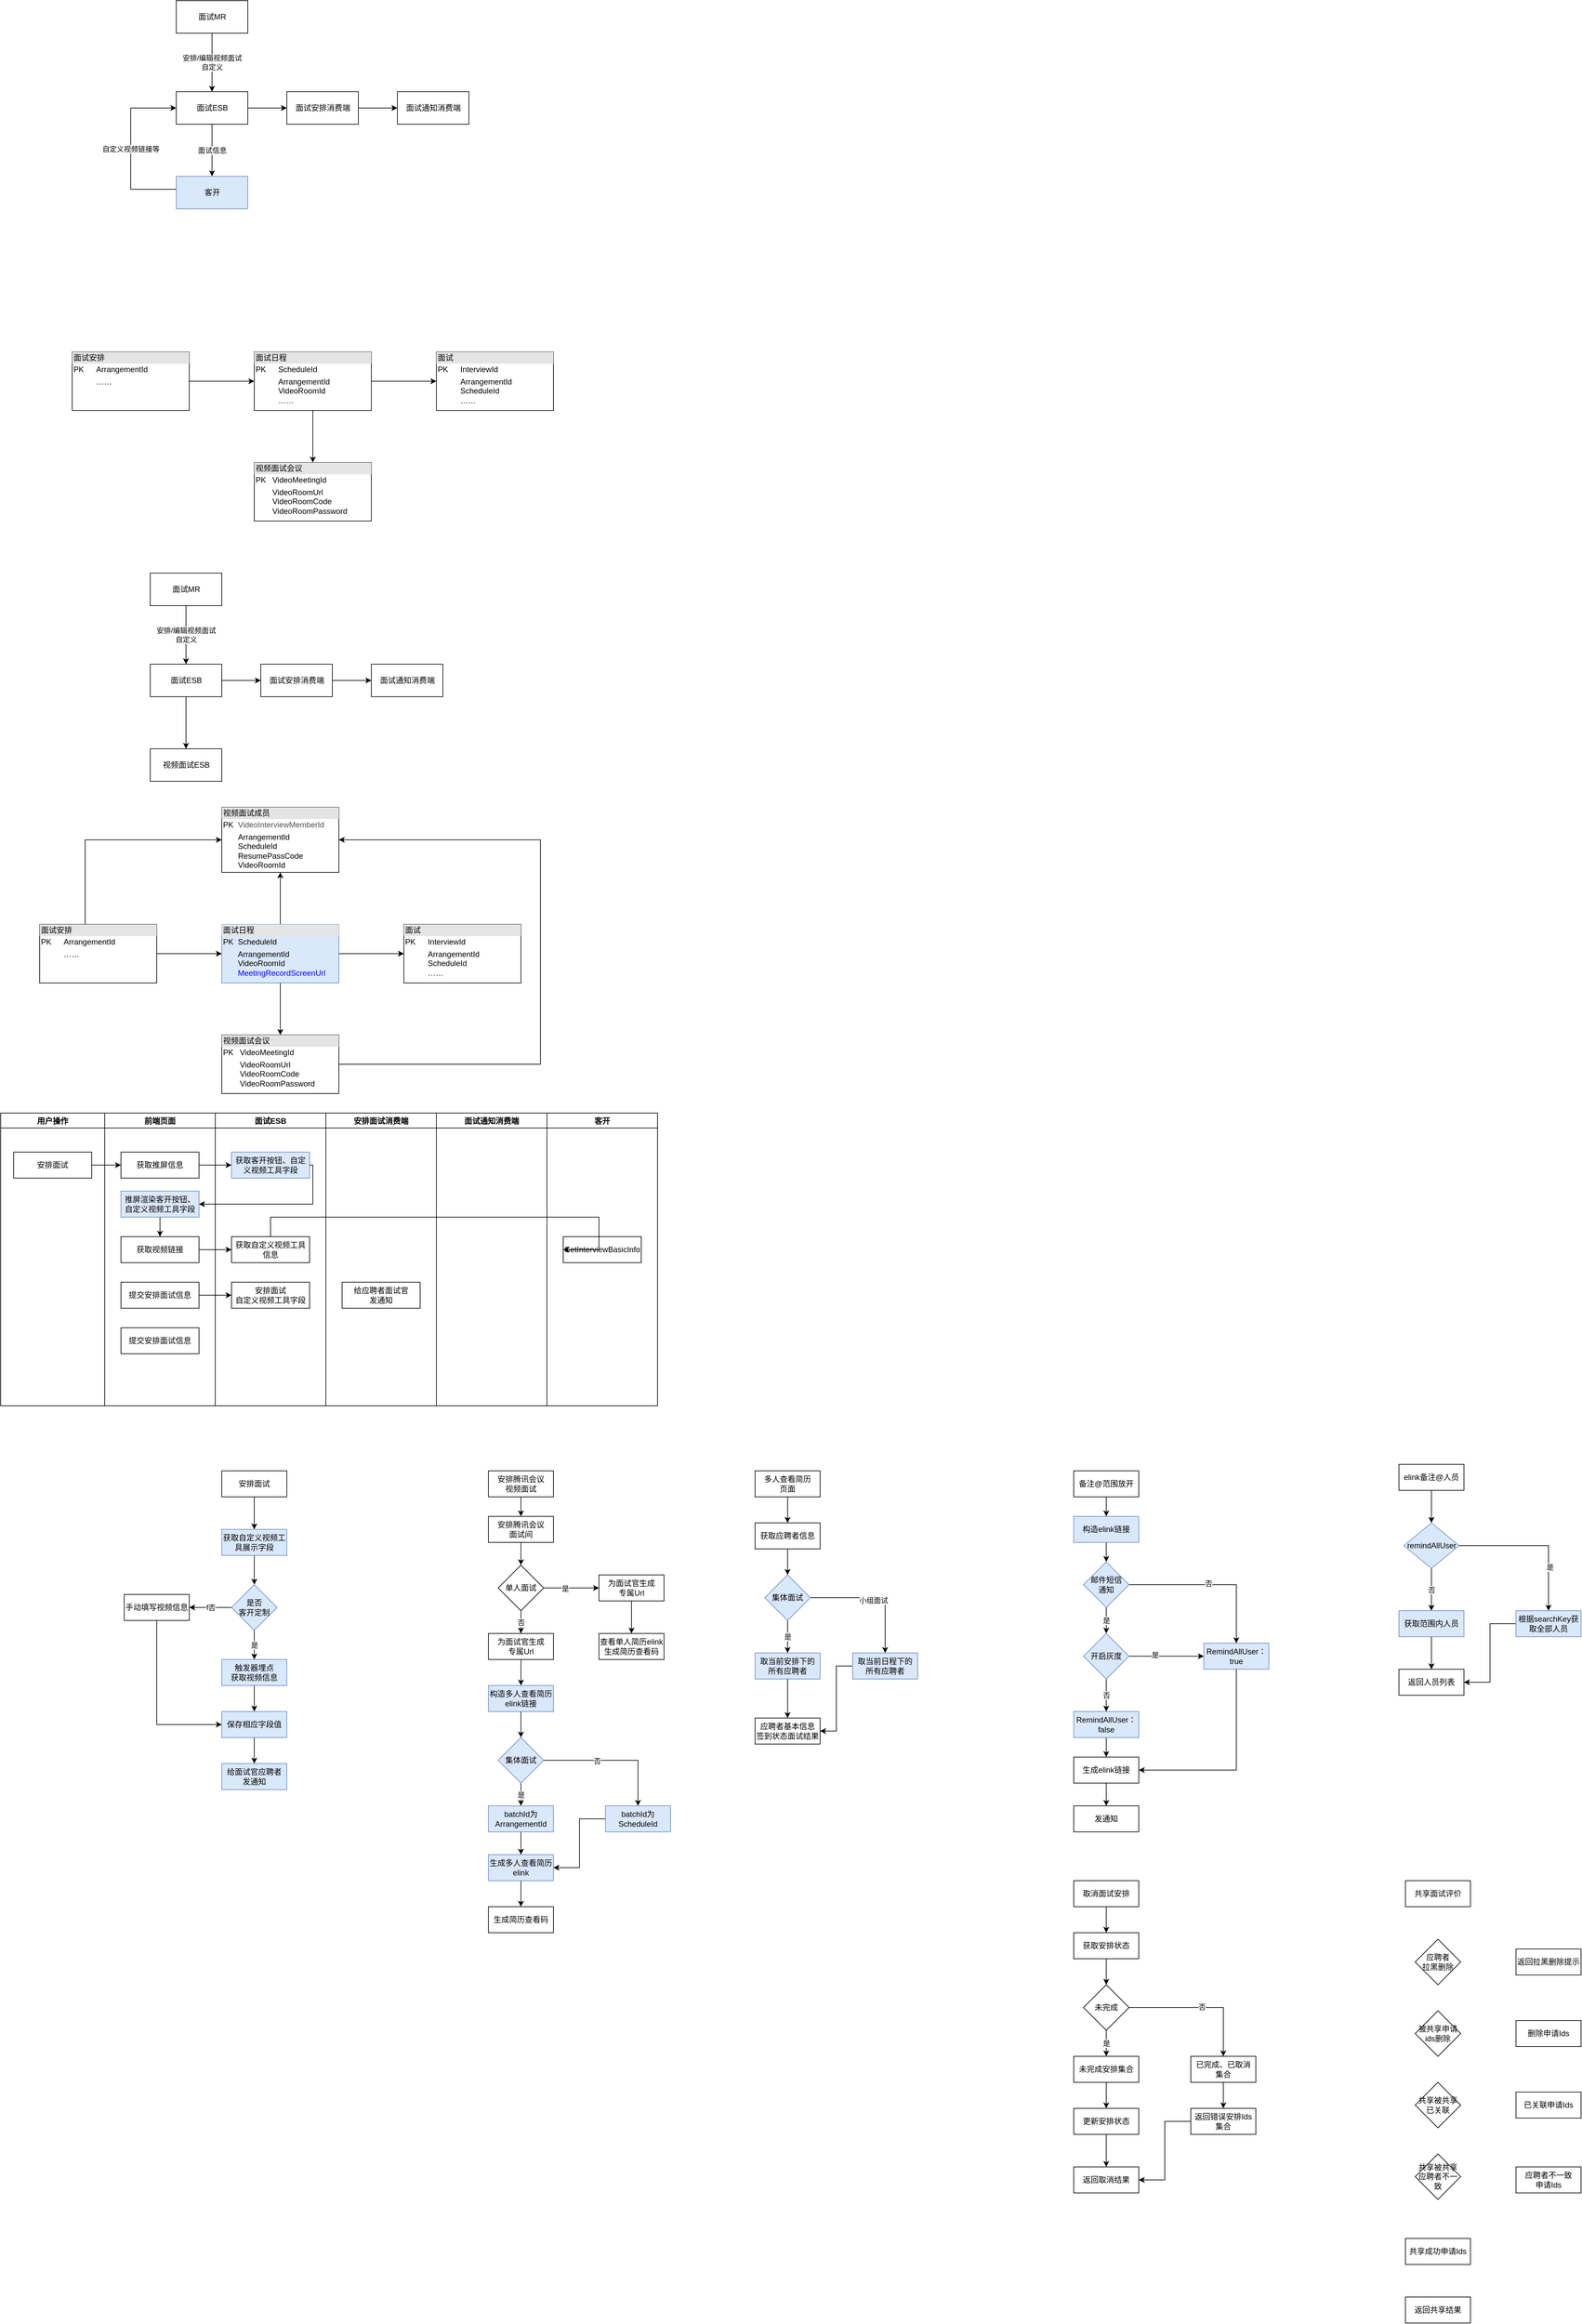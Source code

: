 <mxfile version="17.4.5" type="github">
  <diagram id="0LAJnjRN8uaiDKhzAC2x" name="Page-1">
    <mxGraphModel dx="997" dy="578" grid="1" gridSize="10" guides="1" tooltips="1" connect="1" arrows="1" fold="1" page="1" pageScale="1" pageWidth="300000" pageHeight="30000" math="0" shadow="0">
      <root>
        <mxCell id="0" />
        <mxCell id="1" parent="0" />
        <mxCell id="yOBWlnK-e6VTriVFLW_p-4" value="安排/编辑视频面试&lt;br&gt;自定义" style="edgeStyle=orthogonalEdgeStyle;rounded=0;orthogonalLoop=1;jettySize=auto;html=1;" parent="1" source="yOBWlnK-e6VTriVFLW_p-1" target="yOBWlnK-e6VTriVFLW_p-2" edge="1">
          <mxGeometry relative="1" as="geometry" />
        </mxCell>
        <mxCell id="yOBWlnK-e6VTriVFLW_p-1" value="面试MR" style="html=1;" parent="1" vertex="1">
          <mxGeometry x="340" y="130" width="110" height="50" as="geometry" />
        </mxCell>
        <mxCell id="yOBWlnK-e6VTriVFLW_p-9" value="" style="edgeStyle=orthogonalEdgeStyle;rounded=0;orthogonalLoop=1;jettySize=auto;html=1;" parent="1" source="yOBWlnK-e6VTriVFLW_p-2" target="yOBWlnK-e6VTriVFLW_p-6" edge="1">
          <mxGeometry relative="1" as="geometry" />
        </mxCell>
        <mxCell id="yOBWlnK-e6VTriVFLW_p-16" value="面试信息" style="edgeStyle=orthogonalEdgeStyle;rounded=0;orthogonalLoop=1;jettySize=auto;html=1;entryX=0.5;entryY=0;entryDx=0;entryDy=0;" parent="1" source="yOBWlnK-e6VTriVFLW_p-2" target="yOBWlnK-e6VTriVFLW_p-15" edge="1">
          <mxGeometry relative="1" as="geometry" />
        </mxCell>
        <mxCell id="yOBWlnK-e6VTriVFLW_p-2" value="面试ESB" style="html=1;" parent="1" vertex="1">
          <mxGeometry x="340" y="270" width="110" height="50" as="geometry" />
        </mxCell>
        <mxCell id="yOBWlnK-e6VTriVFLW_p-11" value="" style="edgeStyle=orthogonalEdgeStyle;rounded=0;orthogonalLoop=1;jettySize=auto;html=1;" parent="1" source="yOBWlnK-e6VTriVFLW_p-6" target="yOBWlnK-e6VTriVFLW_p-7" edge="1">
          <mxGeometry relative="1" as="geometry" />
        </mxCell>
        <mxCell id="yOBWlnK-e6VTriVFLW_p-6" value="面试安排消费端" style="html=1;" parent="1" vertex="1">
          <mxGeometry x="510" y="270" width="110" height="50" as="geometry" />
        </mxCell>
        <mxCell id="yOBWlnK-e6VTriVFLW_p-7" value="面试通知消费端" style="html=1;" parent="1" vertex="1">
          <mxGeometry x="680" y="270" width="110" height="50" as="geometry" />
        </mxCell>
        <mxCell id="yOBWlnK-e6VTriVFLW_p-17" value="自定义视频链接等" style="edgeStyle=orthogonalEdgeStyle;rounded=0;orthogonalLoop=1;jettySize=auto;html=1;entryX=0;entryY=0.5;entryDx=0;entryDy=0;" parent="1" source="yOBWlnK-e6VTriVFLW_p-15" target="yOBWlnK-e6VTriVFLW_p-2" edge="1">
          <mxGeometry relative="1" as="geometry">
            <Array as="points">
              <mxPoint x="270" y="420" />
              <mxPoint x="270" y="295" />
            </Array>
          </mxGeometry>
        </mxCell>
        <mxCell id="yOBWlnK-e6VTriVFLW_p-15" value="客开" style="html=1;fillColor=#dae8fc;strokeColor=#6c8ebf;" parent="1" vertex="1">
          <mxGeometry x="340" y="400" width="110" height="50" as="geometry" />
        </mxCell>
        <mxCell id="yOBWlnK-e6VTriVFLW_p-22" style="edgeStyle=orthogonalEdgeStyle;rounded=0;orthogonalLoop=1;jettySize=auto;html=1;entryX=0;entryY=0.5;entryDx=0;entryDy=0;" parent="1" source="yOBWlnK-e6VTriVFLW_p-18" target="yOBWlnK-e6VTriVFLW_p-19" edge="1">
          <mxGeometry relative="1" as="geometry" />
        </mxCell>
        <mxCell id="yOBWlnK-e6VTriVFLW_p-18" value="&lt;div style=&quot;box-sizing: border-box ; width: 100% ; background: #e4e4e4 ; padding: 2px&quot;&gt;面试安排&lt;/div&gt;&lt;table style=&quot;width: 100% ; font-size: 1em&quot; cellpadding=&quot;2&quot; cellspacing=&quot;0&quot;&gt;&lt;tbody&gt;&lt;tr&gt;&lt;td&gt;PK&lt;/td&gt;&lt;td&gt;ArrangementId&lt;/td&gt;&lt;/tr&gt;&lt;tr&gt;&lt;td&gt;&lt;br&gt;&lt;/td&gt;&lt;td&gt;……&lt;/td&gt;&lt;/tr&gt;&lt;/tbody&gt;&lt;/table&gt;" style="verticalAlign=top;align=left;overflow=fill;html=1;" parent="1" vertex="1">
          <mxGeometry x="180" y="670" width="180" height="90" as="geometry" />
        </mxCell>
        <mxCell id="yOBWlnK-e6VTriVFLW_p-23" style="edgeStyle=orthogonalEdgeStyle;rounded=0;orthogonalLoop=1;jettySize=auto;html=1;" parent="1" source="yOBWlnK-e6VTriVFLW_p-19" target="yOBWlnK-e6VTriVFLW_p-20" edge="1">
          <mxGeometry relative="1" as="geometry" />
        </mxCell>
        <mxCell id="yOBWlnK-e6VTriVFLW_p-24" style="edgeStyle=orthogonalEdgeStyle;rounded=0;orthogonalLoop=1;jettySize=auto;html=1;entryX=0.5;entryY=0;entryDx=0;entryDy=0;" parent="1" source="yOBWlnK-e6VTriVFLW_p-19" target="yOBWlnK-e6VTriVFLW_p-21" edge="1">
          <mxGeometry relative="1" as="geometry" />
        </mxCell>
        <mxCell id="yOBWlnK-e6VTriVFLW_p-19" value="&lt;div style=&quot;box-sizing: border-box ; width: 100% ; background: #e4e4e4 ; padding: 2px&quot;&gt;面试日程&lt;/div&gt;&lt;table style=&quot;width: 100% ; font-size: 1em&quot; cellpadding=&quot;2&quot; cellspacing=&quot;0&quot;&gt;&lt;tbody&gt;&lt;tr&gt;&lt;td&gt;PK&lt;/td&gt;&lt;td&gt;ScheduleId&lt;/td&gt;&lt;/tr&gt;&lt;tr&gt;&lt;td&gt;&lt;br&gt;&lt;/td&gt;&lt;td&gt;ArrangementId&lt;br&gt;VideoRoomId&lt;br&gt;……&lt;/td&gt;&lt;/tr&gt;&lt;/tbody&gt;&lt;/table&gt;" style="verticalAlign=top;align=left;overflow=fill;html=1;" parent="1" vertex="1">
          <mxGeometry x="460" y="670" width="180" height="90" as="geometry" />
        </mxCell>
        <mxCell id="yOBWlnK-e6VTriVFLW_p-20" value="&lt;div style=&quot;box-sizing: border-box ; width: 100% ; background: #e4e4e4 ; padding: 2px&quot;&gt;面试&lt;/div&gt;&lt;table style=&quot;width: 100% ; font-size: 1em&quot; cellpadding=&quot;2&quot; cellspacing=&quot;0&quot;&gt;&lt;tbody&gt;&lt;tr&gt;&lt;td&gt;PK&lt;/td&gt;&lt;td&gt;InterviewId&lt;/td&gt;&lt;/tr&gt;&lt;tr&gt;&lt;td&gt;&lt;br&gt;&lt;/td&gt;&lt;td&gt;ArrangementId&lt;br&gt;ScheduleId&lt;br&gt;……&lt;/td&gt;&lt;/tr&gt;&lt;/tbody&gt;&lt;/table&gt;" style="verticalAlign=top;align=left;overflow=fill;html=1;" parent="1" vertex="1">
          <mxGeometry x="740" y="670" width="180" height="90" as="geometry" />
        </mxCell>
        <mxCell id="yOBWlnK-e6VTriVFLW_p-21" value="&lt;div style=&quot;box-sizing: border-box ; width: 100% ; background: #e4e4e4 ; padding: 2px&quot;&gt;视频面试会议&lt;/div&gt;&lt;table style=&quot;width: 100% ; font-size: 1em&quot; cellpadding=&quot;2&quot; cellspacing=&quot;0&quot;&gt;&lt;tbody&gt;&lt;tr&gt;&lt;td&gt;PK&lt;/td&gt;&lt;td&gt;VideoMeetingId&lt;/td&gt;&lt;/tr&gt;&lt;tr&gt;&lt;td&gt;&lt;br&gt;&lt;/td&gt;&lt;td&gt;VideoRoomUrl&lt;br&gt;VideoRoomCode&lt;br&gt;VideoRoomPassword&lt;br&gt;……&lt;/td&gt;&lt;/tr&gt;&lt;/tbody&gt;&lt;/table&gt;" style="verticalAlign=top;align=left;overflow=fill;html=1;" parent="1" vertex="1">
          <mxGeometry x="460" y="840" width="180" height="90" as="geometry" />
        </mxCell>
        <mxCell id="yOBWlnK-e6VTriVFLW_p-25" value="安排/编辑视频面试&lt;br&gt;自定义" style="edgeStyle=orthogonalEdgeStyle;rounded=0;orthogonalLoop=1;jettySize=auto;html=1;" parent="1" source="yOBWlnK-e6VTriVFLW_p-26" target="yOBWlnK-e6VTriVFLW_p-29" edge="1">
          <mxGeometry relative="1" as="geometry" />
        </mxCell>
        <mxCell id="yOBWlnK-e6VTriVFLW_p-26" value="面试MR" style="html=1;" parent="1" vertex="1">
          <mxGeometry x="300" y="1010" width="110" height="50" as="geometry" />
        </mxCell>
        <mxCell id="yOBWlnK-e6VTriVFLW_p-27" value="" style="edgeStyle=orthogonalEdgeStyle;rounded=0;orthogonalLoop=1;jettySize=auto;html=1;" parent="1" source="yOBWlnK-e6VTriVFLW_p-29" target="yOBWlnK-e6VTriVFLW_p-31" edge="1">
          <mxGeometry relative="1" as="geometry" />
        </mxCell>
        <mxCell id="yOBWlnK-e6VTriVFLW_p-28" value="" style="edgeStyle=orthogonalEdgeStyle;rounded=0;orthogonalLoop=1;jettySize=auto;html=1;entryX=0.5;entryY=0;entryDx=0;entryDy=0;" parent="1" source="yOBWlnK-e6VTriVFLW_p-29" target="yOBWlnK-e6VTriVFLW_p-34" edge="1">
          <mxGeometry relative="1" as="geometry" />
        </mxCell>
        <mxCell id="yOBWlnK-e6VTriVFLW_p-29" value="面试ESB" style="html=1;" parent="1" vertex="1">
          <mxGeometry x="300" y="1150" width="110" height="50" as="geometry" />
        </mxCell>
        <mxCell id="yOBWlnK-e6VTriVFLW_p-30" value="" style="edgeStyle=orthogonalEdgeStyle;rounded=0;orthogonalLoop=1;jettySize=auto;html=1;" parent="1" source="yOBWlnK-e6VTriVFLW_p-31" target="yOBWlnK-e6VTriVFLW_p-32" edge="1">
          <mxGeometry relative="1" as="geometry" />
        </mxCell>
        <mxCell id="yOBWlnK-e6VTriVFLW_p-31" value="面试安排消费端" style="html=1;" parent="1" vertex="1">
          <mxGeometry x="470" y="1150" width="110" height="50" as="geometry" />
        </mxCell>
        <mxCell id="yOBWlnK-e6VTriVFLW_p-32" value="面试通知消费端" style="html=1;" parent="1" vertex="1">
          <mxGeometry x="640" y="1150" width="110" height="50" as="geometry" />
        </mxCell>
        <mxCell id="yOBWlnK-e6VTriVFLW_p-34" value="视频面试ESB" style="html=1;" parent="1" vertex="1">
          <mxGeometry x="300" y="1280" width="110" height="50" as="geometry" />
        </mxCell>
        <mxCell id="yOBWlnK-e6VTriVFLW_p-35" style="edgeStyle=orthogonalEdgeStyle;rounded=0;orthogonalLoop=1;jettySize=auto;html=1;entryX=0;entryY=0.5;entryDx=0;entryDy=0;" parent="1" source="yOBWlnK-e6VTriVFLW_p-36" target="yOBWlnK-e6VTriVFLW_p-39" edge="1">
          <mxGeometry relative="1" as="geometry" />
        </mxCell>
        <mxCell id="L0MEZrE-DLsut9pZWQ_O-76" style="edgeStyle=orthogonalEdgeStyle;rounded=0;orthogonalLoop=1;jettySize=auto;html=1;entryX=0;entryY=0.5;entryDx=0;entryDy=0;labelBackgroundColor=#FFFFFF;" edge="1" parent="1" source="yOBWlnK-e6VTriVFLW_p-36" target="L0MEZrE-DLsut9pZWQ_O-75">
          <mxGeometry relative="1" as="geometry">
            <Array as="points">
              <mxPoint x="200" y="1420" />
            </Array>
          </mxGeometry>
        </mxCell>
        <mxCell id="yOBWlnK-e6VTriVFLW_p-36" value="&lt;div style=&quot;box-sizing: border-box ; width: 100% ; background: #e4e4e4 ; padding: 2px&quot;&gt;面试安排&lt;/div&gt;&lt;table style=&quot;width: 100% ; font-size: 1em&quot; cellpadding=&quot;2&quot; cellspacing=&quot;0&quot;&gt;&lt;tbody&gt;&lt;tr&gt;&lt;td&gt;PK&lt;/td&gt;&lt;td&gt;ArrangementId&lt;/td&gt;&lt;/tr&gt;&lt;tr&gt;&lt;td&gt;&lt;br&gt;&lt;/td&gt;&lt;td&gt;……&lt;/td&gt;&lt;/tr&gt;&lt;/tbody&gt;&lt;/table&gt;" style="verticalAlign=top;align=left;overflow=fill;html=1;" parent="1" vertex="1">
          <mxGeometry x="130" y="1550" width="180" height="90" as="geometry" />
        </mxCell>
        <mxCell id="yOBWlnK-e6VTriVFLW_p-37" style="edgeStyle=orthogonalEdgeStyle;rounded=0;orthogonalLoop=1;jettySize=auto;html=1;" parent="1" source="yOBWlnK-e6VTriVFLW_p-39" target="yOBWlnK-e6VTriVFLW_p-40" edge="1">
          <mxGeometry relative="1" as="geometry" />
        </mxCell>
        <mxCell id="yOBWlnK-e6VTriVFLW_p-38" style="edgeStyle=orthogonalEdgeStyle;rounded=0;orthogonalLoop=1;jettySize=auto;html=1;entryX=0.5;entryY=0;entryDx=0;entryDy=0;" parent="1" source="yOBWlnK-e6VTriVFLW_p-39" target="yOBWlnK-e6VTriVFLW_p-41" edge="1">
          <mxGeometry relative="1" as="geometry" />
        </mxCell>
        <mxCell id="L0MEZrE-DLsut9pZWQ_O-77" style="edgeStyle=orthogonalEdgeStyle;rounded=0;orthogonalLoop=1;jettySize=auto;html=1;entryX=0.5;entryY=1;entryDx=0;entryDy=0;labelBackgroundColor=#FFFFFF;" edge="1" parent="1" source="yOBWlnK-e6VTriVFLW_p-39" target="L0MEZrE-DLsut9pZWQ_O-75">
          <mxGeometry relative="1" as="geometry" />
        </mxCell>
        <mxCell id="yOBWlnK-e6VTriVFLW_p-39" value="&lt;div style=&quot;box-sizing: border-box ; width: 100% ; background: #e4e4e4 ; padding: 2px&quot;&gt;面试日程&lt;/div&gt;&lt;table style=&quot;width: 100% ; font-size: 1em&quot; cellpadding=&quot;2&quot; cellspacing=&quot;0&quot;&gt;&lt;tbody&gt;&lt;tr&gt;&lt;td&gt;PK&lt;/td&gt;&lt;td&gt;ScheduleId&lt;/td&gt;&lt;/tr&gt;&lt;tr&gt;&lt;td&gt;&lt;br&gt;&lt;/td&gt;&lt;td&gt;ArrangementId&lt;br&gt;VideoRoomId&lt;br&gt;&lt;font color=&quot;#0000ff&quot;&gt;MeetingRecordScreenUrl&lt;/font&gt;&lt;br&gt;……&lt;/td&gt;&lt;/tr&gt;&lt;/tbody&gt;&lt;/table&gt;" style="verticalAlign=top;align=left;overflow=fill;html=1;fillColor=#dae8fc;strokeColor=#6c8ebf;" parent="1" vertex="1">
          <mxGeometry x="410" y="1550" width="180" height="90" as="geometry" />
        </mxCell>
        <mxCell id="yOBWlnK-e6VTriVFLW_p-40" value="&lt;div style=&quot;box-sizing: border-box ; width: 100% ; background: #e4e4e4 ; padding: 2px&quot;&gt;面试&lt;/div&gt;&lt;table style=&quot;width: 100% ; font-size: 1em&quot; cellpadding=&quot;2&quot; cellspacing=&quot;0&quot;&gt;&lt;tbody&gt;&lt;tr&gt;&lt;td&gt;PK&lt;/td&gt;&lt;td&gt;InterviewId&lt;/td&gt;&lt;/tr&gt;&lt;tr&gt;&lt;td&gt;&lt;br&gt;&lt;/td&gt;&lt;td&gt;ArrangementId&lt;br&gt;ScheduleId&lt;br&gt;……&lt;/td&gt;&lt;/tr&gt;&lt;/tbody&gt;&lt;/table&gt;" style="verticalAlign=top;align=left;overflow=fill;html=1;" parent="1" vertex="1">
          <mxGeometry x="690" y="1550" width="180" height="90" as="geometry" />
        </mxCell>
        <mxCell id="L0MEZrE-DLsut9pZWQ_O-78" style="edgeStyle=orthogonalEdgeStyle;rounded=0;orthogonalLoop=1;jettySize=auto;html=1;entryX=1;entryY=0.5;entryDx=0;entryDy=0;labelBackgroundColor=#FFFFFF;" edge="1" parent="1" source="yOBWlnK-e6VTriVFLW_p-41" target="L0MEZrE-DLsut9pZWQ_O-75">
          <mxGeometry relative="1" as="geometry">
            <Array as="points">
              <mxPoint x="900" y="1765" />
              <mxPoint x="900" y="1420" />
            </Array>
          </mxGeometry>
        </mxCell>
        <mxCell id="yOBWlnK-e6VTriVFLW_p-41" value="&lt;div style=&quot;box-sizing: border-box ; width: 100% ; background: #e4e4e4 ; padding: 2px&quot;&gt;视频面试会议&lt;/div&gt;&lt;table style=&quot;width: 100% ; font-size: 1em&quot; cellpadding=&quot;2&quot; cellspacing=&quot;0&quot;&gt;&lt;tbody&gt;&lt;tr&gt;&lt;td&gt;PK&lt;/td&gt;&lt;td&gt;VideoMeetingId&lt;/td&gt;&lt;/tr&gt;&lt;tr&gt;&lt;td&gt;&lt;br&gt;&lt;/td&gt;&lt;td&gt;VideoRoomUrl&lt;br&gt;VideoRoomCode&lt;br&gt;VideoRoomPassword&lt;br&gt;……&lt;/td&gt;&lt;/tr&gt;&lt;/tbody&gt;&lt;/table&gt;" style="verticalAlign=top;align=left;overflow=fill;html=1;" parent="1" vertex="1">
          <mxGeometry x="410" y="1720" width="180" height="90" as="geometry" />
        </mxCell>
        <mxCell id="yOBWlnK-e6VTriVFLW_p-42" value="用户操作" style="swimlane;fontColor=#000000;" parent="1" vertex="1">
          <mxGeometry x="70" y="1840" width="160" height="450" as="geometry" />
        </mxCell>
        <mxCell id="yOBWlnK-e6VTriVFLW_p-48" value="安排面试" style="rounded=0;whiteSpace=wrap;html=1;fontColor=#000000;" parent="yOBWlnK-e6VTriVFLW_p-42" vertex="1">
          <mxGeometry x="20" y="60" width="120" height="40" as="geometry" />
        </mxCell>
        <mxCell id="yOBWlnK-e6VTriVFLW_p-43" value="前端页面" style="swimlane;fontColor=#000000;" parent="1" vertex="1">
          <mxGeometry x="230" y="1840" width="170" height="450" as="geometry" />
        </mxCell>
        <mxCell id="yOBWlnK-e6VTriVFLW_p-51" value="获取推屏信息" style="rounded=0;whiteSpace=wrap;html=1;fontColor=#000000;" parent="yOBWlnK-e6VTriVFLW_p-43" vertex="1">
          <mxGeometry x="25" y="60" width="120" height="40" as="geometry" />
        </mxCell>
        <mxCell id="yOBWlnK-e6VTriVFLW_p-71" value="" style="edgeStyle=orthogonalEdgeStyle;rounded=0;orthogonalLoop=1;jettySize=auto;html=1;fontColor=#000000;" parent="yOBWlnK-e6VTriVFLW_p-43" source="yOBWlnK-e6VTriVFLW_p-57" target="yOBWlnK-e6VTriVFLW_p-70" edge="1">
          <mxGeometry relative="1" as="geometry" />
        </mxCell>
        <mxCell id="yOBWlnK-e6VTriVFLW_p-57" value="推屏渲染客开按钮、自定义视频工具字段" style="rounded=0;whiteSpace=wrap;html=1;fillColor=#dae8fc;strokeColor=#6c8ebf;" parent="yOBWlnK-e6VTriVFLW_p-43" vertex="1">
          <mxGeometry x="25" y="120" width="120" height="40" as="geometry" />
        </mxCell>
        <mxCell id="yOBWlnK-e6VTriVFLW_p-60" value="提交安排面试信息" style="rounded=0;whiteSpace=wrap;html=1;fontColor=#000000;" parent="yOBWlnK-e6VTriVFLW_p-43" vertex="1">
          <mxGeometry x="25" y="330" width="120" height="40" as="geometry" />
        </mxCell>
        <mxCell id="yOBWlnK-e6VTriVFLW_p-65" value="提交安排面试信息" style="rounded=0;whiteSpace=wrap;html=1;fontColor=#000000;" parent="yOBWlnK-e6VTriVFLW_p-43" vertex="1">
          <mxGeometry x="25" y="260" width="120" height="40" as="geometry" />
        </mxCell>
        <mxCell id="yOBWlnK-e6VTriVFLW_p-70" value="获取视频链接" style="rounded=0;whiteSpace=wrap;html=1;fontColor=#000000;" parent="yOBWlnK-e6VTriVFLW_p-43" vertex="1">
          <mxGeometry x="25" y="190" width="120" height="40" as="geometry" />
        </mxCell>
        <mxCell id="yOBWlnK-e6VTriVFLW_p-44" value="面试ESB" style="swimlane;fontColor=#000000;" parent="1" vertex="1">
          <mxGeometry x="400" y="1840" width="170" height="450" as="geometry" />
        </mxCell>
        <mxCell id="yOBWlnK-e6VTriVFLW_p-52" value="获取客开按钮、自定义视频工具字段" style="rounded=0;whiteSpace=wrap;html=1;fillColor=#dae8fc;strokeColor=#6c8ebf;" parent="yOBWlnK-e6VTriVFLW_p-44" vertex="1">
          <mxGeometry x="25" y="60" width="120" height="40" as="geometry" />
        </mxCell>
        <mxCell id="yOBWlnK-e6VTriVFLW_p-67" value="安排面试&lt;br&gt;自定义视频工具字段" style="rounded=0;whiteSpace=wrap;html=1;fontColor=#000000;" parent="yOBWlnK-e6VTriVFLW_p-44" vertex="1">
          <mxGeometry x="25" y="260" width="120" height="40" as="geometry" />
        </mxCell>
        <mxCell id="yOBWlnK-e6VTriVFLW_p-72" value="获取自定义视频工具信息" style="rounded=0;whiteSpace=wrap;html=1;fontColor=#000000;" parent="yOBWlnK-e6VTriVFLW_p-44" vertex="1">
          <mxGeometry x="25" y="190" width="120" height="40" as="geometry" />
        </mxCell>
        <mxCell id="yOBWlnK-e6VTriVFLW_p-45" value="安排面试消费端" style="swimlane;fontColor=#000000;" parent="1" vertex="1">
          <mxGeometry x="570" y="1840" width="170" height="450" as="geometry" />
        </mxCell>
        <mxCell id="yOBWlnK-e6VTriVFLW_p-69" value="给应聘者面试官&lt;br&gt;发通知" style="rounded=0;whiteSpace=wrap;html=1;fontColor=#000000;" parent="yOBWlnK-e6VTriVFLW_p-45" vertex="1">
          <mxGeometry x="25" y="260" width="120" height="40" as="geometry" />
        </mxCell>
        <mxCell id="yOBWlnK-e6VTriVFLW_p-46" value="面试通知消费端" style="swimlane;fontColor=#000000;" parent="1" vertex="1">
          <mxGeometry x="740" y="1840" width="170" height="450" as="geometry" />
        </mxCell>
        <mxCell id="yOBWlnK-e6VTriVFLW_p-47" value="客开" style="swimlane;fontColor=#000000;" parent="1" vertex="1">
          <mxGeometry x="910" y="1840" width="170" height="450" as="geometry" />
        </mxCell>
        <mxCell id="yOBWlnK-e6VTriVFLW_p-53" value="GetInterviewBasicInfo" style="rounded=0;whiteSpace=wrap;html=1;fontColor=#000000;" parent="yOBWlnK-e6VTriVFLW_p-47" vertex="1">
          <mxGeometry x="25" y="190" width="120" height="40" as="geometry" />
        </mxCell>
        <mxCell id="yOBWlnK-e6VTriVFLW_p-54" style="edgeStyle=orthogonalEdgeStyle;rounded=0;orthogonalLoop=1;jettySize=auto;html=1;entryX=0;entryY=0.5;entryDx=0;entryDy=0;fontColor=#000000;" parent="1" source="yOBWlnK-e6VTriVFLW_p-48" target="yOBWlnK-e6VTriVFLW_p-51" edge="1">
          <mxGeometry relative="1" as="geometry" />
        </mxCell>
        <mxCell id="yOBWlnK-e6VTriVFLW_p-55" style="edgeStyle=orthogonalEdgeStyle;rounded=0;orthogonalLoop=1;jettySize=auto;html=1;fontColor=#000000;" parent="1" source="yOBWlnK-e6VTriVFLW_p-51" target="yOBWlnK-e6VTriVFLW_p-52" edge="1">
          <mxGeometry relative="1" as="geometry" />
        </mxCell>
        <mxCell id="yOBWlnK-e6VTriVFLW_p-58" style="edgeStyle=orthogonalEdgeStyle;rounded=0;orthogonalLoop=1;jettySize=auto;html=1;entryX=1;entryY=0.5;entryDx=0;entryDy=0;fontColor=#000000;" parent="1" source="yOBWlnK-e6VTriVFLW_p-52" target="yOBWlnK-e6VTriVFLW_p-57" edge="1">
          <mxGeometry relative="1" as="geometry">
            <Array as="points">
              <mxPoint x="550" y="1920" />
              <mxPoint x="550" y="1980" />
            </Array>
          </mxGeometry>
        </mxCell>
        <mxCell id="yOBWlnK-e6VTriVFLW_p-68" value="" style="edgeStyle=orthogonalEdgeStyle;rounded=0;orthogonalLoop=1;jettySize=auto;html=1;fontColor=#000000;" parent="1" source="yOBWlnK-e6VTriVFLW_p-65" target="yOBWlnK-e6VTriVFLW_p-67" edge="1">
          <mxGeometry relative="1" as="geometry" />
        </mxCell>
        <mxCell id="yOBWlnK-e6VTriVFLW_p-73" value="" style="edgeStyle=orthogonalEdgeStyle;rounded=0;orthogonalLoop=1;jettySize=auto;html=1;fontColor=#000000;" parent="1" source="yOBWlnK-e6VTriVFLW_p-70" target="yOBWlnK-e6VTriVFLW_p-72" edge="1">
          <mxGeometry relative="1" as="geometry" />
        </mxCell>
        <mxCell id="yOBWlnK-e6VTriVFLW_p-74" style="edgeStyle=orthogonalEdgeStyle;rounded=0;orthogonalLoop=1;jettySize=auto;html=1;entryX=0;entryY=0.5;entryDx=0;entryDy=0;fontColor=#000000;" parent="1" source="yOBWlnK-e6VTriVFLW_p-72" target="yOBWlnK-e6VTriVFLW_p-53" edge="1">
          <mxGeometry relative="1" as="geometry">
            <Array as="points">
              <mxPoint x="485" y="2000" />
              <mxPoint x="990" y="2000" />
              <mxPoint x="990" y="2050" />
            </Array>
          </mxGeometry>
        </mxCell>
        <mxCell id="yOBWlnK-e6VTriVFLW_p-87" value="" style="edgeStyle=orthogonalEdgeStyle;rounded=0;orthogonalLoop=1;jettySize=auto;html=1;fontColor=#000000;" parent="1" source="yOBWlnK-e6VTriVFLW_p-76" target="yOBWlnK-e6VTriVFLW_p-82" edge="1">
          <mxGeometry relative="1" as="geometry" />
        </mxCell>
        <mxCell id="yOBWlnK-e6VTriVFLW_p-76" value="安排面试" style="rounded=0;whiteSpace=wrap;html=1;fontColor=#000000;" parent="1" vertex="1">
          <mxGeometry x="410" y="2390" width="100" height="40" as="geometry" />
        </mxCell>
        <mxCell id="yOBWlnK-e6VTriVFLW_p-92" value="" style="edgeStyle=orthogonalEdgeStyle;rounded=0;orthogonalLoop=1;jettySize=auto;html=1;fontColor=#000000;" parent="1" source="yOBWlnK-e6VTriVFLW_p-77" target="yOBWlnK-e6VTriVFLW_p-83" edge="1">
          <mxGeometry relative="1" as="geometry" />
        </mxCell>
        <mxCell id="yOBWlnK-e6VTriVFLW_p-77" value="触发器埋点&lt;br&gt;获取视频信息" style="rounded=0;whiteSpace=wrap;html=1;fillColor=#dae8fc;strokeColor=#6c8ebf;" parent="1" vertex="1">
          <mxGeometry x="410" y="2680" width="100" height="40" as="geometry" />
        </mxCell>
        <mxCell id="yOBWlnK-e6VTriVFLW_p-89" value="f否" style="edgeStyle=orthogonalEdgeStyle;rounded=0;orthogonalLoop=1;jettySize=auto;html=1;fontColor=#000000;" parent="1" source="yOBWlnK-e6VTriVFLW_p-78" target="yOBWlnK-e6VTriVFLW_p-79" edge="1">
          <mxGeometry relative="1" as="geometry" />
        </mxCell>
        <mxCell id="yOBWlnK-e6VTriVFLW_p-91" value="是" style="edgeStyle=orthogonalEdgeStyle;rounded=0;orthogonalLoop=1;jettySize=auto;html=1;fontColor=#000000;" parent="1" source="yOBWlnK-e6VTriVFLW_p-78" target="yOBWlnK-e6VTriVFLW_p-77" edge="1">
          <mxGeometry relative="1" as="geometry" />
        </mxCell>
        <mxCell id="yOBWlnK-e6VTriVFLW_p-78" value="是否&lt;br&gt;客开定制" style="rhombus;whiteSpace=wrap;html=1;fillColor=#dae8fc;strokeColor=#6c8ebf;" parent="1" vertex="1">
          <mxGeometry x="425" y="2565" width="70" height="70" as="geometry" />
        </mxCell>
        <mxCell id="yOBWlnK-e6VTriVFLW_p-90" style="edgeStyle=orthogonalEdgeStyle;rounded=0;orthogonalLoop=1;jettySize=auto;html=1;entryX=0;entryY=0.5;entryDx=0;entryDy=0;fontColor=#000000;" parent="1" source="yOBWlnK-e6VTriVFLW_p-79" target="yOBWlnK-e6VTriVFLW_p-83" edge="1">
          <mxGeometry relative="1" as="geometry">
            <Array as="points">
              <mxPoint x="310" y="2780" />
            </Array>
          </mxGeometry>
        </mxCell>
        <mxCell id="yOBWlnK-e6VTriVFLW_p-79" value="手动填写视频信息" style="rounded=0;whiteSpace=wrap;html=1;fontColor=#000000;" parent="1" vertex="1">
          <mxGeometry x="260" y="2580" width="100" height="40" as="geometry" />
        </mxCell>
        <mxCell id="yOBWlnK-e6VTriVFLW_p-88" value="" style="edgeStyle=orthogonalEdgeStyle;rounded=0;orthogonalLoop=1;jettySize=auto;html=1;fontColor=#000000;" parent="1" source="yOBWlnK-e6VTriVFLW_p-82" target="yOBWlnK-e6VTriVFLW_p-78" edge="1">
          <mxGeometry relative="1" as="geometry" />
        </mxCell>
        <mxCell id="yOBWlnK-e6VTriVFLW_p-82" value="获取自定义视频工具展示字段" style="rounded=0;whiteSpace=wrap;html=1;fillColor=#dae8fc;strokeColor=#6c8ebf;" parent="1" vertex="1">
          <mxGeometry x="410" y="2480" width="100" height="40" as="geometry" />
        </mxCell>
        <mxCell id="yOBWlnK-e6VTriVFLW_p-93" value="" style="edgeStyle=orthogonalEdgeStyle;rounded=0;orthogonalLoop=1;jettySize=auto;html=1;fontColor=#000000;" parent="1" source="yOBWlnK-e6VTriVFLW_p-83" target="yOBWlnK-e6VTriVFLW_p-84" edge="1">
          <mxGeometry relative="1" as="geometry" />
        </mxCell>
        <mxCell id="yOBWlnK-e6VTriVFLW_p-83" value="保存相应字段值" style="rounded=0;whiteSpace=wrap;html=1;fillColor=#dae8fc;strokeColor=#6c8ebf;" parent="1" vertex="1">
          <mxGeometry x="410" y="2760" width="100" height="40" as="geometry" />
        </mxCell>
        <mxCell id="yOBWlnK-e6VTriVFLW_p-84" value="给面试官应聘者&lt;br&gt;发通知" style="rounded=0;whiteSpace=wrap;html=1;fillColor=#dae8fc;strokeColor=#6c8ebf;" parent="1" vertex="1">
          <mxGeometry x="410" y="2840" width="100" height="40" as="geometry" />
        </mxCell>
        <mxCell id="L0MEZrE-DLsut9pZWQ_O-9" value="" style="edgeStyle=orthogonalEdgeStyle;rounded=0;orthogonalLoop=1;jettySize=auto;html=1;" edge="1" parent="1" source="L0MEZrE-DLsut9pZWQ_O-1" target="L0MEZrE-DLsut9pZWQ_O-2">
          <mxGeometry relative="1" as="geometry" />
        </mxCell>
        <mxCell id="L0MEZrE-DLsut9pZWQ_O-1" value="安排腾讯会议&lt;br&gt;视频面试" style="rounded=0;whiteSpace=wrap;html=1;fontColor=#000000;" vertex="1" parent="1">
          <mxGeometry x="820" y="2390" width="100" height="40" as="geometry" />
        </mxCell>
        <mxCell id="L0MEZrE-DLsut9pZWQ_O-10" value="" style="edgeStyle=orthogonalEdgeStyle;rounded=0;orthogonalLoop=1;jettySize=auto;html=1;" edge="1" parent="1" source="L0MEZrE-DLsut9pZWQ_O-2" target="L0MEZrE-DLsut9pZWQ_O-3">
          <mxGeometry relative="1" as="geometry" />
        </mxCell>
        <mxCell id="L0MEZrE-DLsut9pZWQ_O-2" value="安排腾讯会议&lt;br&gt;面试间" style="rounded=0;whiteSpace=wrap;html=1;fontColor=#000000;" vertex="1" parent="1">
          <mxGeometry x="820" y="2460" width="100" height="40" as="geometry" />
        </mxCell>
        <mxCell id="L0MEZrE-DLsut9pZWQ_O-11" value="" style="edgeStyle=orthogonalEdgeStyle;rounded=0;orthogonalLoop=1;jettySize=auto;html=1;" edge="1" parent="1" source="L0MEZrE-DLsut9pZWQ_O-3" target="L0MEZrE-DLsut9pZWQ_O-4">
          <mxGeometry relative="1" as="geometry" />
        </mxCell>
        <mxCell id="L0MEZrE-DLsut9pZWQ_O-12" value="是" style="edgeLabel;html=1;align=center;verticalAlign=middle;resizable=0;points=[];" vertex="1" connectable="0" parent="L0MEZrE-DLsut9pZWQ_O-11">
          <mxGeometry x="-0.228" y="-1" relative="1" as="geometry">
            <mxPoint as="offset" />
          </mxGeometry>
        </mxCell>
        <mxCell id="L0MEZrE-DLsut9pZWQ_O-13" value="否" style="edgeStyle=orthogonalEdgeStyle;rounded=0;orthogonalLoop=1;jettySize=auto;html=1;" edge="1" parent="1" source="L0MEZrE-DLsut9pZWQ_O-3" target="L0MEZrE-DLsut9pZWQ_O-6">
          <mxGeometry relative="1" as="geometry" />
        </mxCell>
        <mxCell id="L0MEZrE-DLsut9pZWQ_O-3" value="单人面试" style="rhombus;whiteSpace=wrap;html=1;" vertex="1" parent="1">
          <mxGeometry x="835" y="2535" width="70" height="70" as="geometry" />
        </mxCell>
        <mxCell id="L0MEZrE-DLsut9pZWQ_O-14" value="" style="edgeStyle=orthogonalEdgeStyle;rounded=0;orthogonalLoop=1;jettySize=auto;html=1;" edge="1" parent="1" source="L0MEZrE-DLsut9pZWQ_O-4" target="L0MEZrE-DLsut9pZWQ_O-5">
          <mxGeometry relative="1" as="geometry" />
        </mxCell>
        <mxCell id="L0MEZrE-DLsut9pZWQ_O-4" value="为面试官生成&lt;br&gt;专属Url" style="rounded=0;whiteSpace=wrap;html=1;fontColor=#000000;" vertex="1" parent="1">
          <mxGeometry x="990" y="2550" width="100" height="40" as="geometry" />
        </mxCell>
        <mxCell id="L0MEZrE-DLsut9pZWQ_O-5" value="查看单人简历elink&lt;br&gt;生成简历查看码" style="rounded=0;whiteSpace=wrap;html=1;fontColor=#000000;" vertex="1" parent="1">
          <mxGeometry x="990" y="2640" width="100" height="40" as="geometry" />
        </mxCell>
        <mxCell id="L0MEZrE-DLsut9pZWQ_O-15" value="" style="edgeStyle=orthogonalEdgeStyle;rounded=0;orthogonalLoop=1;jettySize=auto;html=1;" edge="1" parent="1" source="L0MEZrE-DLsut9pZWQ_O-6" target="L0MEZrE-DLsut9pZWQ_O-7">
          <mxGeometry relative="1" as="geometry" />
        </mxCell>
        <mxCell id="L0MEZrE-DLsut9pZWQ_O-6" value="为面试官生成&lt;br&gt;专属Url" style="rounded=0;whiteSpace=wrap;html=1;fontColor=#000000;" vertex="1" parent="1">
          <mxGeometry x="820" y="2640" width="100" height="40" as="geometry" />
        </mxCell>
        <mxCell id="L0MEZrE-DLsut9pZWQ_O-42" value="" style="edgeStyle=orthogonalEdgeStyle;rounded=0;orthogonalLoop=1;jettySize=auto;html=1;labelBackgroundColor=#99FFFF;" edge="1" parent="1" source="L0MEZrE-DLsut9pZWQ_O-7" target="L0MEZrE-DLsut9pZWQ_O-30">
          <mxGeometry relative="1" as="geometry" />
        </mxCell>
        <mxCell id="L0MEZrE-DLsut9pZWQ_O-7" value="构造多人查看简历elink链接" style="rounded=0;whiteSpace=wrap;html=1;fillColor=#dae8fc;strokeColor=#6c8ebf;" vertex="1" parent="1">
          <mxGeometry x="820" y="2720" width="100" height="40" as="geometry" />
        </mxCell>
        <mxCell id="L0MEZrE-DLsut9pZWQ_O-44" value="" style="edgeStyle=orthogonalEdgeStyle;rounded=0;orthogonalLoop=1;jettySize=auto;html=1;labelBackgroundColor=#99FFFF;" edge="1" parent="1" source="L0MEZrE-DLsut9pZWQ_O-18" target="L0MEZrE-DLsut9pZWQ_O-43">
          <mxGeometry relative="1" as="geometry" />
        </mxCell>
        <mxCell id="L0MEZrE-DLsut9pZWQ_O-18" value="多人查看简历&lt;br&gt;页面" style="rounded=0;whiteSpace=wrap;html=1;fontColor=#000000;" vertex="1" parent="1">
          <mxGeometry x="1230" y="2390" width="100" height="40" as="geometry" />
        </mxCell>
        <mxCell id="L0MEZrE-DLsut9pZWQ_O-48" value="是" style="edgeStyle=orthogonalEdgeStyle;rounded=0;orthogonalLoop=1;jettySize=auto;html=1;labelBackgroundColor=#FFFFFF;" edge="1" parent="1" source="L0MEZrE-DLsut9pZWQ_O-20" target="L0MEZrE-DLsut9pZWQ_O-46">
          <mxGeometry relative="1" as="geometry" />
        </mxCell>
        <mxCell id="L0MEZrE-DLsut9pZWQ_O-49" style="edgeStyle=orthogonalEdgeStyle;rounded=0;orthogonalLoop=1;jettySize=auto;html=1;labelBackgroundColor=#FFFFFF;" edge="1" parent="1" source="L0MEZrE-DLsut9pZWQ_O-20" target="L0MEZrE-DLsut9pZWQ_O-23">
          <mxGeometry relative="1" as="geometry" />
        </mxCell>
        <mxCell id="L0MEZrE-DLsut9pZWQ_O-50" value="小组面试" style="edgeLabel;html=1;align=center;verticalAlign=middle;resizable=0;points=[];" vertex="1" connectable="0" parent="L0MEZrE-DLsut9pZWQ_O-49">
          <mxGeometry x="-0.03" y="-4" relative="1" as="geometry">
            <mxPoint as="offset" />
          </mxGeometry>
        </mxCell>
        <mxCell id="L0MEZrE-DLsut9pZWQ_O-20" value="集体面试" style="rhombus;whiteSpace=wrap;html=1;fillColor=#dae8fc;strokeColor=#6c8ebf;" vertex="1" parent="1">
          <mxGeometry x="1245" y="2550" width="70" height="70" as="geometry" />
        </mxCell>
        <mxCell id="L0MEZrE-DLsut9pZWQ_O-53" style="edgeStyle=orthogonalEdgeStyle;rounded=0;orthogonalLoop=1;jettySize=auto;html=1;entryX=1;entryY=0.5;entryDx=0;entryDy=0;labelBackgroundColor=#FFFFFF;" edge="1" parent="1" source="L0MEZrE-DLsut9pZWQ_O-23" target="L0MEZrE-DLsut9pZWQ_O-51">
          <mxGeometry relative="1" as="geometry" />
        </mxCell>
        <mxCell id="L0MEZrE-DLsut9pZWQ_O-23" value="取当前日程下的&lt;br&gt;所有应聘者" style="rounded=0;whiteSpace=wrap;html=1;fillColor=#dae8fc;strokeColor=#6c8ebf;" vertex="1" parent="1">
          <mxGeometry x="1380" y="2670" width="100" height="40" as="geometry" />
        </mxCell>
        <mxCell id="L0MEZrE-DLsut9pZWQ_O-39" value="" style="edgeStyle=orthogonalEdgeStyle;rounded=0;orthogonalLoop=1;jettySize=auto;html=1;" edge="1" parent="1" source="L0MEZrE-DLsut9pZWQ_O-29" target="L0MEZrE-DLsut9pZWQ_O-37">
          <mxGeometry relative="1" as="geometry" />
        </mxCell>
        <mxCell id="L0MEZrE-DLsut9pZWQ_O-29" value="batchId为ArrangementId" style="rounded=0;whiteSpace=wrap;html=1;fillColor=#dae8fc;strokeColor=#6c8ebf;" vertex="1" parent="1">
          <mxGeometry x="820" y="2905" width="100" height="40" as="geometry" />
        </mxCell>
        <mxCell id="L0MEZrE-DLsut9pZWQ_O-34" value="是" style="edgeStyle=orthogonalEdgeStyle;rounded=0;orthogonalLoop=1;jettySize=auto;html=1;" edge="1" parent="1" source="L0MEZrE-DLsut9pZWQ_O-30" target="L0MEZrE-DLsut9pZWQ_O-29">
          <mxGeometry relative="1" as="geometry" />
        </mxCell>
        <mxCell id="L0MEZrE-DLsut9pZWQ_O-35" style="edgeStyle=orthogonalEdgeStyle;rounded=0;orthogonalLoop=1;jettySize=auto;html=1;" edge="1" parent="1" source="L0MEZrE-DLsut9pZWQ_O-30" target="L0MEZrE-DLsut9pZWQ_O-31">
          <mxGeometry relative="1" as="geometry" />
        </mxCell>
        <mxCell id="L0MEZrE-DLsut9pZWQ_O-36" value="否" style="edgeLabel;html=1;align=center;verticalAlign=middle;resizable=0;points=[];" vertex="1" connectable="0" parent="L0MEZrE-DLsut9pZWQ_O-35">
          <mxGeometry x="-0.236" y="-1" relative="1" as="geometry">
            <mxPoint as="offset" />
          </mxGeometry>
        </mxCell>
        <mxCell id="L0MEZrE-DLsut9pZWQ_O-30" value="集体面试" style="rhombus;whiteSpace=wrap;html=1;fillColor=#dae8fc;strokeColor=#6c8ebf;" vertex="1" parent="1">
          <mxGeometry x="835" y="2800" width="70" height="70" as="geometry" />
        </mxCell>
        <mxCell id="L0MEZrE-DLsut9pZWQ_O-40" style="edgeStyle=orthogonalEdgeStyle;rounded=0;orthogonalLoop=1;jettySize=auto;html=1;entryX=1;entryY=0.5;entryDx=0;entryDy=0;" edge="1" parent="1" source="L0MEZrE-DLsut9pZWQ_O-31" target="L0MEZrE-DLsut9pZWQ_O-37">
          <mxGeometry relative="1" as="geometry" />
        </mxCell>
        <mxCell id="L0MEZrE-DLsut9pZWQ_O-31" value="batchId为ScheduleId" style="rounded=0;whiteSpace=wrap;html=1;fillColor=#dae8fc;strokeColor=#6c8ebf;" vertex="1" parent="1">
          <mxGeometry x="1000" y="2905" width="100" height="40" as="geometry" />
        </mxCell>
        <mxCell id="L0MEZrE-DLsut9pZWQ_O-41" value="" style="edgeStyle=orthogonalEdgeStyle;rounded=0;orthogonalLoop=1;jettySize=auto;html=1;" edge="1" parent="1" source="L0MEZrE-DLsut9pZWQ_O-37" target="L0MEZrE-DLsut9pZWQ_O-38">
          <mxGeometry relative="1" as="geometry" />
        </mxCell>
        <mxCell id="L0MEZrE-DLsut9pZWQ_O-37" value="生成多人查看简历elink" style="rounded=0;whiteSpace=wrap;html=1;fillColor=#dae8fc;strokeColor=#6c8ebf;" vertex="1" parent="1">
          <mxGeometry x="820" y="2980" width="100" height="40" as="geometry" />
        </mxCell>
        <mxCell id="L0MEZrE-DLsut9pZWQ_O-38" value="生成简历查看码" style="rounded=0;whiteSpace=wrap;html=1;fontColor=#000000;" vertex="1" parent="1">
          <mxGeometry x="820" y="3060" width="100" height="40" as="geometry" />
        </mxCell>
        <mxCell id="L0MEZrE-DLsut9pZWQ_O-45" value="" style="edgeStyle=orthogonalEdgeStyle;rounded=0;orthogonalLoop=1;jettySize=auto;html=1;labelBackgroundColor=#99FFFF;" edge="1" parent="1" source="L0MEZrE-DLsut9pZWQ_O-43" target="L0MEZrE-DLsut9pZWQ_O-20">
          <mxGeometry relative="1" as="geometry" />
        </mxCell>
        <mxCell id="L0MEZrE-DLsut9pZWQ_O-43" value="获取应聘者信息" style="rounded=0;whiteSpace=wrap;html=1;fontColor=#000000;" vertex="1" parent="1">
          <mxGeometry x="1230" y="2470" width="100" height="40" as="geometry" />
        </mxCell>
        <mxCell id="L0MEZrE-DLsut9pZWQ_O-52" value="" style="edgeStyle=orthogonalEdgeStyle;rounded=0;orthogonalLoop=1;jettySize=auto;html=1;labelBackgroundColor=#FFFFFF;" edge="1" parent="1" source="L0MEZrE-DLsut9pZWQ_O-46" target="L0MEZrE-DLsut9pZWQ_O-51">
          <mxGeometry relative="1" as="geometry" />
        </mxCell>
        <mxCell id="L0MEZrE-DLsut9pZWQ_O-46" value="取当前安排下的&lt;br&gt;所有应聘者" style="rounded=0;whiteSpace=wrap;html=1;fillColor=#dae8fc;strokeColor=#6c8ebf;" vertex="1" parent="1">
          <mxGeometry x="1230" y="2670" width="100" height="40" as="geometry" />
        </mxCell>
        <mxCell id="L0MEZrE-DLsut9pZWQ_O-51" value="应聘者基本信息&lt;br&gt;签到状态面试结果" style="rounded=0;whiteSpace=wrap;html=1;fontColor=#000000;" vertex="1" parent="1">
          <mxGeometry x="1230" y="2770" width="100" height="40" as="geometry" />
        </mxCell>
        <mxCell id="L0MEZrE-DLsut9pZWQ_O-59" value="" style="edgeStyle=orthogonalEdgeStyle;rounded=0;orthogonalLoop=1;jettySize=auto;html=1;labelBackgroundColor=#FFFFFF;" edge="1" parent="1" source="L0MEZrE-DLsut9pZWQ_O-54" target="L0MEZrE-DLsut9pZWQ_O-55">
          <mxGeometry relative="1" as="geometry" />
        </mxCell>
        <mxCell id="L0MEZrE-DLsut9pZWQ_O-54" value="备注@范围放开" style="rounded=0;whiteSpace=wrap;html=1;fontColor=#000000;" vertex="1" parent="1">
          <mxGeometry x="1720" y="2390" width="100" height="40" as="geometry" />
        </mxCell>
        <mxCell id="L0MEZrE-DLsut9pZWQ_O-60" value="" style="edgeStyle=orthogonalEdgeStyle;rounded=0;orthogonalLoop=1;jettySize=auto;html=1;labelBackgroundColor=#FFFFFF;" edge="1" parent="1" source="L0MEZrE-DLsut9pZWQ_O-55" target="L0MEZrE-DLsut9pZWQ_O-56">
          <mxGeometry relative="1" as="geometry" />
        </mxCell>
        <mxCell id="L0MEZrE-DLsut9pZWQ_O-55" value="构造elink链接" style="rounded=0;whiteSpace=wrap;html=1;fontColor=#000000;" vertex="1" parent="1">
          <mxGeometry x="1720" y="2460" width="100" height="40" as="geometry" />
        </mxCell>
        <mxCell id="L0MEZrE-DLsut9pZWQ_O-61" value="是" style="edgeStyle=orthogonalEdgeStyle;rounded=0;orthogonalLoop=1;jettySize=auto;html=1;labelBackgroundColor=#FFFFFF;" edge="1" parent="1" source="L0MEZrE-DLsut9pZWQ_O-56" target="L0MEZrE-DLsut9pZWQ_O-58">
          <mxGeometry relative="1" as="geometry" />
        </mxCell>
        <mxCell id="L0MEZrE-DLsut9pZWQ_O-62" style="edgeStyle=orthogonalEdgeStyle;rounded=0;orthogonalLoop=1;jettySize=auto;html=1;entryX=0.5;entryY=0;entryDx=0;entryDy=0;labelBackgroundColor=#FFFFFF;" edge="1" parent="1" source="L0MEZrE-DLsut9pZWQ_O-56" target="L0MEZrE-DLsut9pZWQ_O-57">
          <mxGeometry relative="1" as="geometry" />
        </mxCell>
        <mxCell id="L0MEZrE-DLsut9pZWQ_O-63" value="否" style="edgeLabel;html=1;align=center;verticalAlign=middle;resizable=0;points=[];" vertex="1" connectable="0" parent="L0MEZrE-DLsut9pZWQ_O-62">
          <mxGeometry x="-0.043" y="2" relative="1" as="geometry">
            <mxPoint as="offset" />
          </mxGeometry>
        </mxCell>
        <mxCell id="L0MEZrE-DLsut9pZWQ_O-56" value="邮件短信&lt;br&gt;通知" style="rhombus;whiteSpace=wrap;html=1;fillColor=#dae8fc;strokeColor=#6c8ebf;" vertex="1" parent="1">
          <mxGeometry x="1735" y="2530" width="70" height="70" as="geometry" />
        </mxCell>
        <mxCell id="L0MEZrE-DLsut9pZWQ_O-72" style="edgeStyle=orthogonalEdgeStyle;rounded=0;orthogonalLoop=1;jettySize=auto;html=1;entryX=1;entryY=0.5;entryDx=0;entryDy=0;labelBackgroundColor=#FFFFFF;" edge="1" parent="1" source="L0MEZrE-DLsut9pZWQ_O-57" target="L0MEZrE-DLsut9pZWQ_O-68">
          <mxGeometry relative="1" as="geometry">
            <Array as="points">
              <mxPoint x="1970" y="2850" />
            </Array>
          </mxGeometry>
        </mxCell>
        <mxCell id="L0MEZrE-DLsut9pZWQ_O-57" value="RemindAllUser：true" style="rounded=0;whiteSpace=wrap;html=1;fillColor=#dae8fc;strokeColor=#6c8ebf;" vertex="1" parent="1">
          <mxGeometry x="1920" y="2655" width="100" height="40" as="geometry" />
        </mxCell>
        <mxCell id="L0MEZrE-DLsut9pZWQ_O-64" style="edgeStyle=orthogonalEdgeStyle;rounded=0;orthogonalLoop=1;jettySize=auto;html=1;labelBackgroundColor=#FFFFFF;" edge="1" parent="1" source="L0MEZrE-DLsut9pZWQ_O-58" target="L0MEZrE-DLsut9pZWQ_O-57">
          <mxGeometry relative="1" as="geometry" />
        </mxCell>
        <mxCell id="L0MEZrE-DLsut9pZWQ_O-65" value="是" style="edgeLabel;html=1;align=center;verticalAlign=middle;resizable=0;points=[];" vertex="1" connectable="0" parent="L0MEZrE-DLsut9pZWQ_O-64">
          <mxGeometry x="-0.302" y="2" relative="1" as="geometry">
            <mxPoint as="offset" />
          </mxGeometry>
        </mxCell>
        <mxCell id="L0MEZrE-DLsut9pZWQ_O-67" value="否" style="edgeStyle=orthogonalEdgeStyle;rounded=0;orthogonalLoop=1;jettySize=auto;html=1;labelBackgroundColor=#FFFFFF;" edge="1" parent="1" source="L0MEZrE-DLsut9pZWQ_O-58" target="L0MEZrE-DLsut9pZWQ_O-66">
          <mxGeometry relative="1" as="geometry" />
        </mxCell>
        <mxCell id="L0MEZrE-DLsut9pZWQ_O-58" value="开启灰度" style="rhombus;whiteSpace=wrap;html=1;fillColor=#dae8fc;strokeColor=#6c8ebf;" vertex="1" parent="1">
          <mxGeometry x="1735" y="2640" width="70" height="70" as="geometry" />
        </mxCell>
        <mxCell id="L0MEZrE-DLsut9pZWQ_O-70" value="" style="edgeStyle=orthogonalEdgeStyle;rounded=0;orthogonalLoop=1;jettySize=auto;html=1;labelBackgroundColor=#FFFFFF;" edge="1" parent="1" source="L0MEZrE-DLsut9pZWQ_O-66" target="L0MEZrE-DLsut9pZWQ_O-68">
          <mxGeometry relative="1" as="geometry" />
        </mxCell>
        <mxCell id="L0MEZrE-DLsut9pZWQ_O-66" value="RemindAllUser：false" style="rounded=0;whiteSpace=wrap;html=1;fillColor=#dae8fc;strokeColor=#6c8ebf;" vertex="1" parent="1">
          <mxGeometry x="1720" y="2760" width="100" height="40" as="geometry" />
        </mxCell>
        <mxCell id="L0MEZrE-DLsut9pZWQ_O-71" value="" style="edgeStyle=orthogonalEdgeStyle;rounded=0;orthogonalLoop=1;jettySize=auto;html=1;labelBackgroundColor=#FFFFFF;" edge="1" parent="1" source="L0MEZrE-DLsut9pZWQ_O-68" target="L0MEZrE-DLsut9pZWQ_O-69">
          <mxGeometry relative="1" as="geometry" />
        </mxCell>
        <mxCell id="L0MEZrE-DLsut9pZWQ_O-68" value="生成elink链接" style="rounded=0;whiteSpace=wrap;html=1;fontColor=#000000;" vertex="1" parent="1">
          <mxGeometry x="1720" y="2830" width="100" height="40" as="geometry" />
        </mxCell>
        <mxCell id="L0MEZrE-DLsut9pZWQ_O-69" value="发通知" style="rounded=0;whiteSpace=wrap;html=1;fontColor=#000000;" vertex="1" parent="1">
          <mxGeometry x="1720" y="2905" width="100" height="40" as="geometry" />
        </mxCell>
        <mxCell id="L0MEZrE-DLsut9pZWQ_O-73" value="构造elink链接" style="rounded=0;whiteSpace=wrap;html=1;fontColor=#000000;" vertex="1" parent="1">
          <mxGeometry x="1720" y="2460" width="100" height="40" as="geometry" />
        </mxCell>
        <mxCell id="L0MEZrE-DLsut9pZWQ_O-74" value="构造elink链接" style="rounded=0;whiteSpace=wrap;html=1;fillColor=#dae8fc;strokeColor=#6c8ebf;" vertex="1" parent="1">
          <mxGeometry x="1720" y="2460" width="100" height="40" as="geometry" />
        </mxCell>
        <mxCell id="L0MEZrE-DLsut9pZWQ_O-75" value="&lt;div style=&quot;box-sizing: border-box ; width: 100% ; background: #e4e4e4 ; padding: 2px&quot;&gt;视频面试成员&lt;/div&gt;&lt;table style=&quot;width: 100% ; font-size: 1em&quot; cellpadding=&quot;2&quot; cellspacing=&quot;0&quot;&gt;&lt;tbody&gt;&lt;tr&gt;&lt;td&gt;PK&lt;/td&gt;&lt;td&gt;&lt;span style=&quot;color: rgb(80 , 80 , 80) ; font-family: &amp;#34;arial&amp;#34; , &amp;#34;simsun&amp;#34; ; background-color: rgb(255 , 255 , 255)&quot;&gt;VideoInterviewMemberId&lt;/span&gt;&lt;br&gt;&lt;/td&gt;&lt;/tr&gt;&lt;tr&gt;&lt;td&gt;&lt;br&gt;&lt;/td&gt;&lt;td&gt;ArrangementId&lt;br&gt;ScheduleId&lt;br&gt;ResumePassCode&lt;br&gt;VideoRoomId&lt;/td&gt;&lt;/tr&gt;&lt;/tbody&gt;&lt;/table&gt;" style="verticalAlign=top;align=left;overflow=fill;html=1;" vertex="1" parent="1">
          <mxGeometry x="410" y="1370" width="180" height="100" as="geometry" />
        </mxCell>
        <mxCell id="L0MEZrE-DLsut9pZWQ_O-85" value="" style="edgeStyle=orthogonalEdgeStyle;rounded=0;orthogonalLoop=1;jettySize=auto;html=1;labelBackgroundColor=#FFFFFF;" edge="1" parent="1" source="L0MEZrE-DLsut9pZWQ_O-79" target="L0MEZrE-DLsut9pZWQ_O-80">
          <mxGeometry relative="1" as="geometry" />
        </mxCell>
        <mxCell id="L0MEZrE-DLsut9pZWQ_O-79" value="elink备注@人员" style="rounded=0;whiteSpace=wrap;html=1;fontColor=#000000;" vertex="1" parent="1">
          <mxGeometry x="2220" y="2380" width="100" height="40" as="geometry" />
        </mxCell>
        <mxCell id="L0MEZrE-DLsut9pZWQ_O-86" value="否" style="edgeStyle=orthogonalEdgeStyle;rounded=0;orthogonalLoop=1;jettySize=auto;html=1;labelBackgroundColor=#FFFFFF;" edge="1" parent="1" source="L0MEZrE-DLsut9pZWQ_O-80" target="L0MEZrE-DLsut9pZWQ_O-83">
          <mxGeometry relative="1" as="geometry" />
        </mxCell>
        <mxCell id="L0MEZrE-DLsut9pZWQ_O-87" style="edgeStyle=orthogonalEdgeStyle;rounded=0;orthogonalLoop=1;jettySize=auto;html=1;labelBackgroundColor=#FFFFFF;" edge="1" parent="1" source="L0MEZrE-DLsut9pZWQ_O-80" target="L0MEZrE-DLsut9pZWQ_O-81">
          <mxGeometry relative="1" as="geometry" />
        </mxCell>
        <mxCell id="L0MEZrE-DLsut9pZWQ_O-88" value="是" style="edgeLabel;html=1;align=center;verticalAlign=middle;resizable=0;points=[];" vertex="1" connectable="0" parent="L0MEZrE-DLsut9pZWQ_O-87">
          <mxGeometry x="0.436" y="2" relative="1" as="geometry">
            <mxPoint as="offset" />
          </mxGeometry>
        </mxCell>
        <mxCell id="L0MEZrE-DLsut9pZWQ_O-80" value="remindAllUser" style="rhombus;whiteSpace=wrap;html=1;fillColor=#dae8fc;strokeColor=#6c8ebf;" vertex="1" parent="1">
          <mxGeometry x="2227.5" y="2470" width="85" height="70" as="geometry" />
        </mxCell>
        <mxCell id="L0MEZrE-DLsut9pZWQ_O-90" style="edgeStyle=orthogonalEdgeStyle;rounded=0;orthogonalLoop=1;jettySize=auto;html=1;entryX=1;entryY=0.5;entryDx=0;entryDy=0;labelBackgroundColor=#FFFFFF;" edge="1" parent="1" source="L0MEZrE-DLsut9pZWQ_O-81" target="L0MEZrE-DLsut9pZWQ_O-84">
          <mxGeometry relative="1" as="geometry" />
        </mxCell>
        <mxCell id="L0MEZrE-DLsut9pZWQ_O-81" value="根据searchKey获取全部人员" style="rounded=0;whiteSpace=wrap;html=1;fillColor=#dae8fc;strokeColor=#6c8ebf;" vertex="1" parent="1">
          <mxGeometry x="2400" y="2605" width="100" height="40" as="geometry" />
        </mxCell>
        <mxCell id="L0MEZrE-DLsut9pZWQ_O-89" value="" style="edgeStyle=orthogonalEdgeStyle;rounded=0;orthogonalLoop=1;jettySize=auto;html=1;labelBackgroundColor=#FFFFFF;" edge="1" parent="1" source="L0MEZrE-DLsut9pZWQ_O-83" target="L0MEZrE-DLsut9pZWQ_O-84">
          <mxGeometry relative="1" as="geometry" />
        </mxCell>
        <mxCell id="L0MEZrE-DLsut9pZWQ_O-83" value="获取范围内人员" style="rounded=0;whiteSpace=wrap;html=1;fillColor=#dae8fc;strokeColor=#6c8ebf;" vertex="1" parent="1">
          <mxGeometry x="2220" y="2605" width="100" height="40" as="geometry" />
        </mxCell>
        <mxCell id="L0MEZrE-DLsut9pZWQ_O-84" value="返回人员列表" style="rounded=0;whiteSpace=wrap;html=1;fontColor=#000000;" vertex="1" parent="1">
          <mxGeometry x="2220" y="2695" width="100" height="40" as="geometry" />
        </mxCell>
        <mxCell id="L0MEZrE-DLsut9pZWQ_O-99" value="" style="edgeStyle=orthogonalEdgeStyle;rounded=0;orthogonalLoop=1;jettySize=auto;html=1;labelBackgroundColor=#FFFFFF;" edge="1" parent="1" source="L0MEZrE-DLsut9pZWQ_O-91" target="L0MEZrE-DLsut9pZWQ_O-92">
          <mxGeometry relative="1" as="geometry" />
        </mxCell>
        <mxCell id="L0MEZrE-DLsut9pZWQ_O-91" value="取消面试安排" style="rounded=0;whiteSpace=wrap;html=1;fontColor=#000000;" vertex="1" parent="1">
          <mxGeometry x="1720" y="3020" width="100" height="40" as="geometry" />
        </mxCell>
        <mxCell id="L0MEZrE-DLsut9pZWQ_O-100" value="" style="edgeStyle=orthogonalEdgeStyle;rounded=0;orthogonalLoop=1;jettySize=auto;html=1;labelBackgroundColor=#FFFFFF;" edge="1" parent="1" source="L0MEZrE-DLsut9pZWQ_O-92" target="L0MEZrE-DLsut9pZWQ_O-93">
          <mxGeometry relative="1" as="geometry" />
        </mxCell>
        <mxCell id="L0MEZrE-DLsut9pZWQ_O-92" value="获取安排状态" style="rounded=0;whiteSpace=wrap;html=1;fontColor=#000000;" vertex="1" parent="1">
          <mxGeometry x="1720" y="3100" width="100" height="40" as="geometry" />
        </mxCell>
        <mxCell id="L0MEZrE-DLsut9pZWQ_O-101" value="是" style="edgeStyle=orthogonalEdgeStyle;rounded=0;orthogonalLoop=1;jettySize=auto;html=1;labelBackgroundColor=#FFFFFF;" edge="1" parent="1" source="L0MEZrE-DLsut9pZWQ_O-93" target="L0MEZrE-DLsut9pZWQ_O-94">
          <mxGeometry relative="1" as="geometry" />
        </mxCell>
        <mxCell id="L0MEZrE-DLsut9pZWQ_O-102" style="edgeStyle=orthogonalEdgeStyle;rounded=0;orthogonalLoop=1;jettySize=auto;html=1;labelBackgroundColor=#FFFFFF;" edge="1" parent="1" source="L0MEZrE-DLsut9pZWQ_O-93" target="L0MEZrE-DLsut9pZWQ_O-96">
          <mxGeometry relative="1" as="geometry" />
        </mxCell>
        <mxCell id="L0MEZrE-DLsut9pZWQ_O-103" value="否" style="edgeLabel;html=1;align=center;verticalAlign=middle;resizable=0;points=[];" vertex="1" connectable="0" parent="L0MEZrE-DLsut9pZWQ_O-102">
          <mxGeometry x="0.016" y="1" relative="1" as="geometry">
            <mxPoint as="offset" />
          </mxGeometry>
        </mxCell>
        <mxCell id="L0MEZrE-DLsut9pZWQ_O-93" value="未完成" style="rhombus;whiteSpace=wrap;html=1;" vertex="1" parent="1">
          <mxGeometry x="1735" y="3180" width="70" height="70" as="geometry" />
        </mxCell>
        <mxCell id="L0MEZrE-DLsut9pZWQ_O-104" value="" style="edgeStyle=orthogonalEdgeStyle;rounded=0;orthogonalLoop=1;jettySize=auto;html=1;labelBackgroundColor=#FFFFFF;" edge="1" parent="1" source="L0MEZrE-DLsut9pZWQ_O-94" target="L0MEZrE-DLsut9pZWQ_O-95">
          <mxGeometry relative="1" as="geometry" />
        </mxCell>
        <mxCell id="L0MEZrE-DLsut9pZWQ_O-94" value="未完成安排集合" style="rounded=0;whiteSpace=wrap;html=1;fontColor=#000000;" vertex="1" parent="1">
          <mxGeometry x="1720" y="3290" width="100" height="40" as="geometry" />
        </mxCell>
        <mxCell id="L0MEZrE-DLsut9pZWQ_O-106" value="" style="edgeStyle=orthogonalEdgeStyle;rounded=0;orthogonalLoop=1;jettySize=auto;html=1;labelBackgroundColor=#FFFFFF;" edge="1" parent="1" source="L0MEZrE-DLsut9pZWQ_O-95" target="L0MEZrE-DLsut9pZWQ_O-98">
          <mxGeometry relative="1" as="geometry" />
        </mxCell>
        <mxCell id="L0MEZrE-DLsut9pZWQ_O-95" value="更新安排状态" style="rounded=0;whiteSpace=wrap;html=1;fontColor=#000000;" vertex="1" parent="1">
          <mxGeometry x="1720" y="3370" width="100" height="40" as="geometry" />
        </mxCell>
        <mxCell id="L0MEZrE-DLsut9pZWQ_O-105" value="" style="edgeStyle=orthogonalEdgeStyle;rounded=0;orthogonalLoop=1;jettySize=auto;html=1;labelBackgroundColor=#FFFFFF;" edge="1" parent="1" source="L0MEZrE-DLsut9pZWQ_O-96" target="L0MEZrE-DLsut9pZWQ_O-97">
          <mxGeometry relative="1" as="geometry" />
        </mxCell>
        <mxCell id="L0MEZrE-DLsut9pZWQ_O-96" value="已完成、已取消&lt;br&gt;集合" style="rounded=0;whiteSpace=wrap;html=1;fontColor=#000000;" vertex="1" parent="1">
          <mxGeometry x="1900" y="3290" width="100" height="40" as="geometry" />
        </mxCell>
        <mxCell id="L0MEZrE-DLsut9pZWQ_O-107" style="edgeStyle=orthogonalEdgeStyle;rounded=0;orthogonalLoop=1;jettySize=auto;html=1;entryX=1;entryY=0.5;entryDx=0;entryDy=0;labelBackgroundColor=#FFFFFF;" edge="1" parent="1" source="L0MEZrE-DLsut9pZWQ_O-97" target="L0MEZrE-DLsut9pZWQ_O-98">
          <mxGeometry relative="1" as="geometry" />
        </mxCell>
        <mxCell id="L0MEZrE-DLsut9pZWQ_O-97" value="返回错误安排Ids集合" style="rounded=0;whiteSpace=wrap;html=1;fontColor=#000000;" vertex="1" parent="1">
          <mxGeometry x="1900" y="3370" width="100" height="40" as="geometry" />
        </mxCell>
        <mxCell id="L0MEZrE-DLsut9pZWQ_O-98" value="返回取消结果" style="rounded=0;whiteSpace=wrap;html=1;fontColor=#000000;" vertex="1" parent="1">
          <mxGeometry x="1720" y="3460" width="100" height="40" as="geometry" />
        </mxCell>
        <mxCell id="L0MEZrE-DLsut9pZWQ_O-108" value="共享面试评价" style="rounded=0;whiteSpace=wrap;html=1;fontColor=#000000;" vertex="1" parent="1">
          <mxGeometry x="2230" y="3020" width="100" height="40" as="geometry" />
        </mxCell>
        <mxCell id="L0MEZrE-DLsut9pZWQ_O-109" value="应聘者&lt;br&gt;拉黑删除" style="rhombus;whiteSpace=wrap;html=1;" vertex="1" parent="1">
          <mxGeometry x="2245" y="3110" width="70" height="70" as="geometry" />
        </mxCell>
        <mxCell id="L0MEZrE-DLsut9pZWQ_O-111" value="被共享申请ids删除" style="rhombus;whiteSpace=wrap;html=1;" vertex="1" parent="1">
          <mxGeometry x="2245" y="3220" width="70" height="70" as="geometry" />
        </mxCell>
        <mxCell id="L0MEZrE-DLsut9pZWQ_O-112" value="共享被共享应聘者不一致" style="rhombus;whiteSpace=wrap;html=1;" vertex="1" parent="1">
          <mxGeometry x="2245" y="3440" width="70" height="70" as="geometry" />
        </mxCell>
        <mxCell id="L0MEZrE-DLsut9pZWQ_O-113" value="共享被共享已关联" style="rhombus;whiteSpace=wrap;html=1;" vertex="1" parent="1">
          <mxGeometry x="2245" y="3330" width="70" height="70" as="geometry" />
        </mxCell>
        <mxCell id="L0MEZrE-DLsut9pZWQ_O-114" value="返回拉黑删除提示" style="rounded=0;whiteSpace=wrap;html=1;fontColor=#000000;" vertex="1" parent="1">
          <mxGeometry x="2400" y="3125" width="100" height="40" as="geometry" />
        </mxCell>
        <mxCell id="L0MEZrE-DLsut9pZWQ_O-117" value="删除申请Ids" style="rounded=0;whiteSpace=wrap;html=1;fontColor=#000000;" vertex="1" parent="1">
          <mxGeometry x="2400" y="3235" width="100" height="40" as="geometry" />
        </mxCell>
        <mxCell id="L0MEZrE-DLsut9pZWQ_O-118" value="已关联申请Ids" style="rounded=0;whiteSpace=wrap;html=1;fontColor=#000000;" vertex="1" parent="1">
          <mxGeometry x="2400" y="3345" width="100" height="40" as="geometry" />
        </mxCell>
        <mxCell id="L0MEZrE-DLsut9pZWQ_O-119" value="应聘者不一致&lt;br&gt;申请Ids" style="rounded=0;whiteSpace=wrap;html=1;fontColor=#000000;" vertex="1" parent="1">
          <mxGeometry x="2400" y="3460" width="100" height="40" as="geometry" />
        </mxCell>
        <mxCell id="L0MEZrE-DLsut9pZWQ_O-120" value="共享成功申请Ids" style="rounded=0;whiteSpace=wrap;html=1;fontColor=#000000;" vertex="1" parent="1">
          <mxGeometry x="2230" y="3570" width="100" height="40" as="geometry" />
        </mxCell>
        <mxCell id="L0MEZrE-DLsut9pZWQ_O-121" value="返回共享结果" style="rounded=0;whiteSpace=wrap;html=1;fontColor=#000000;" vertex="1" parent="1">
          <mxGeometry x="2230" y="3660" width="100" height="40" as="geometry" />
        </mxCell>
      </root>
    </mxGraphModel>
  </diagram>
</mxfile>
